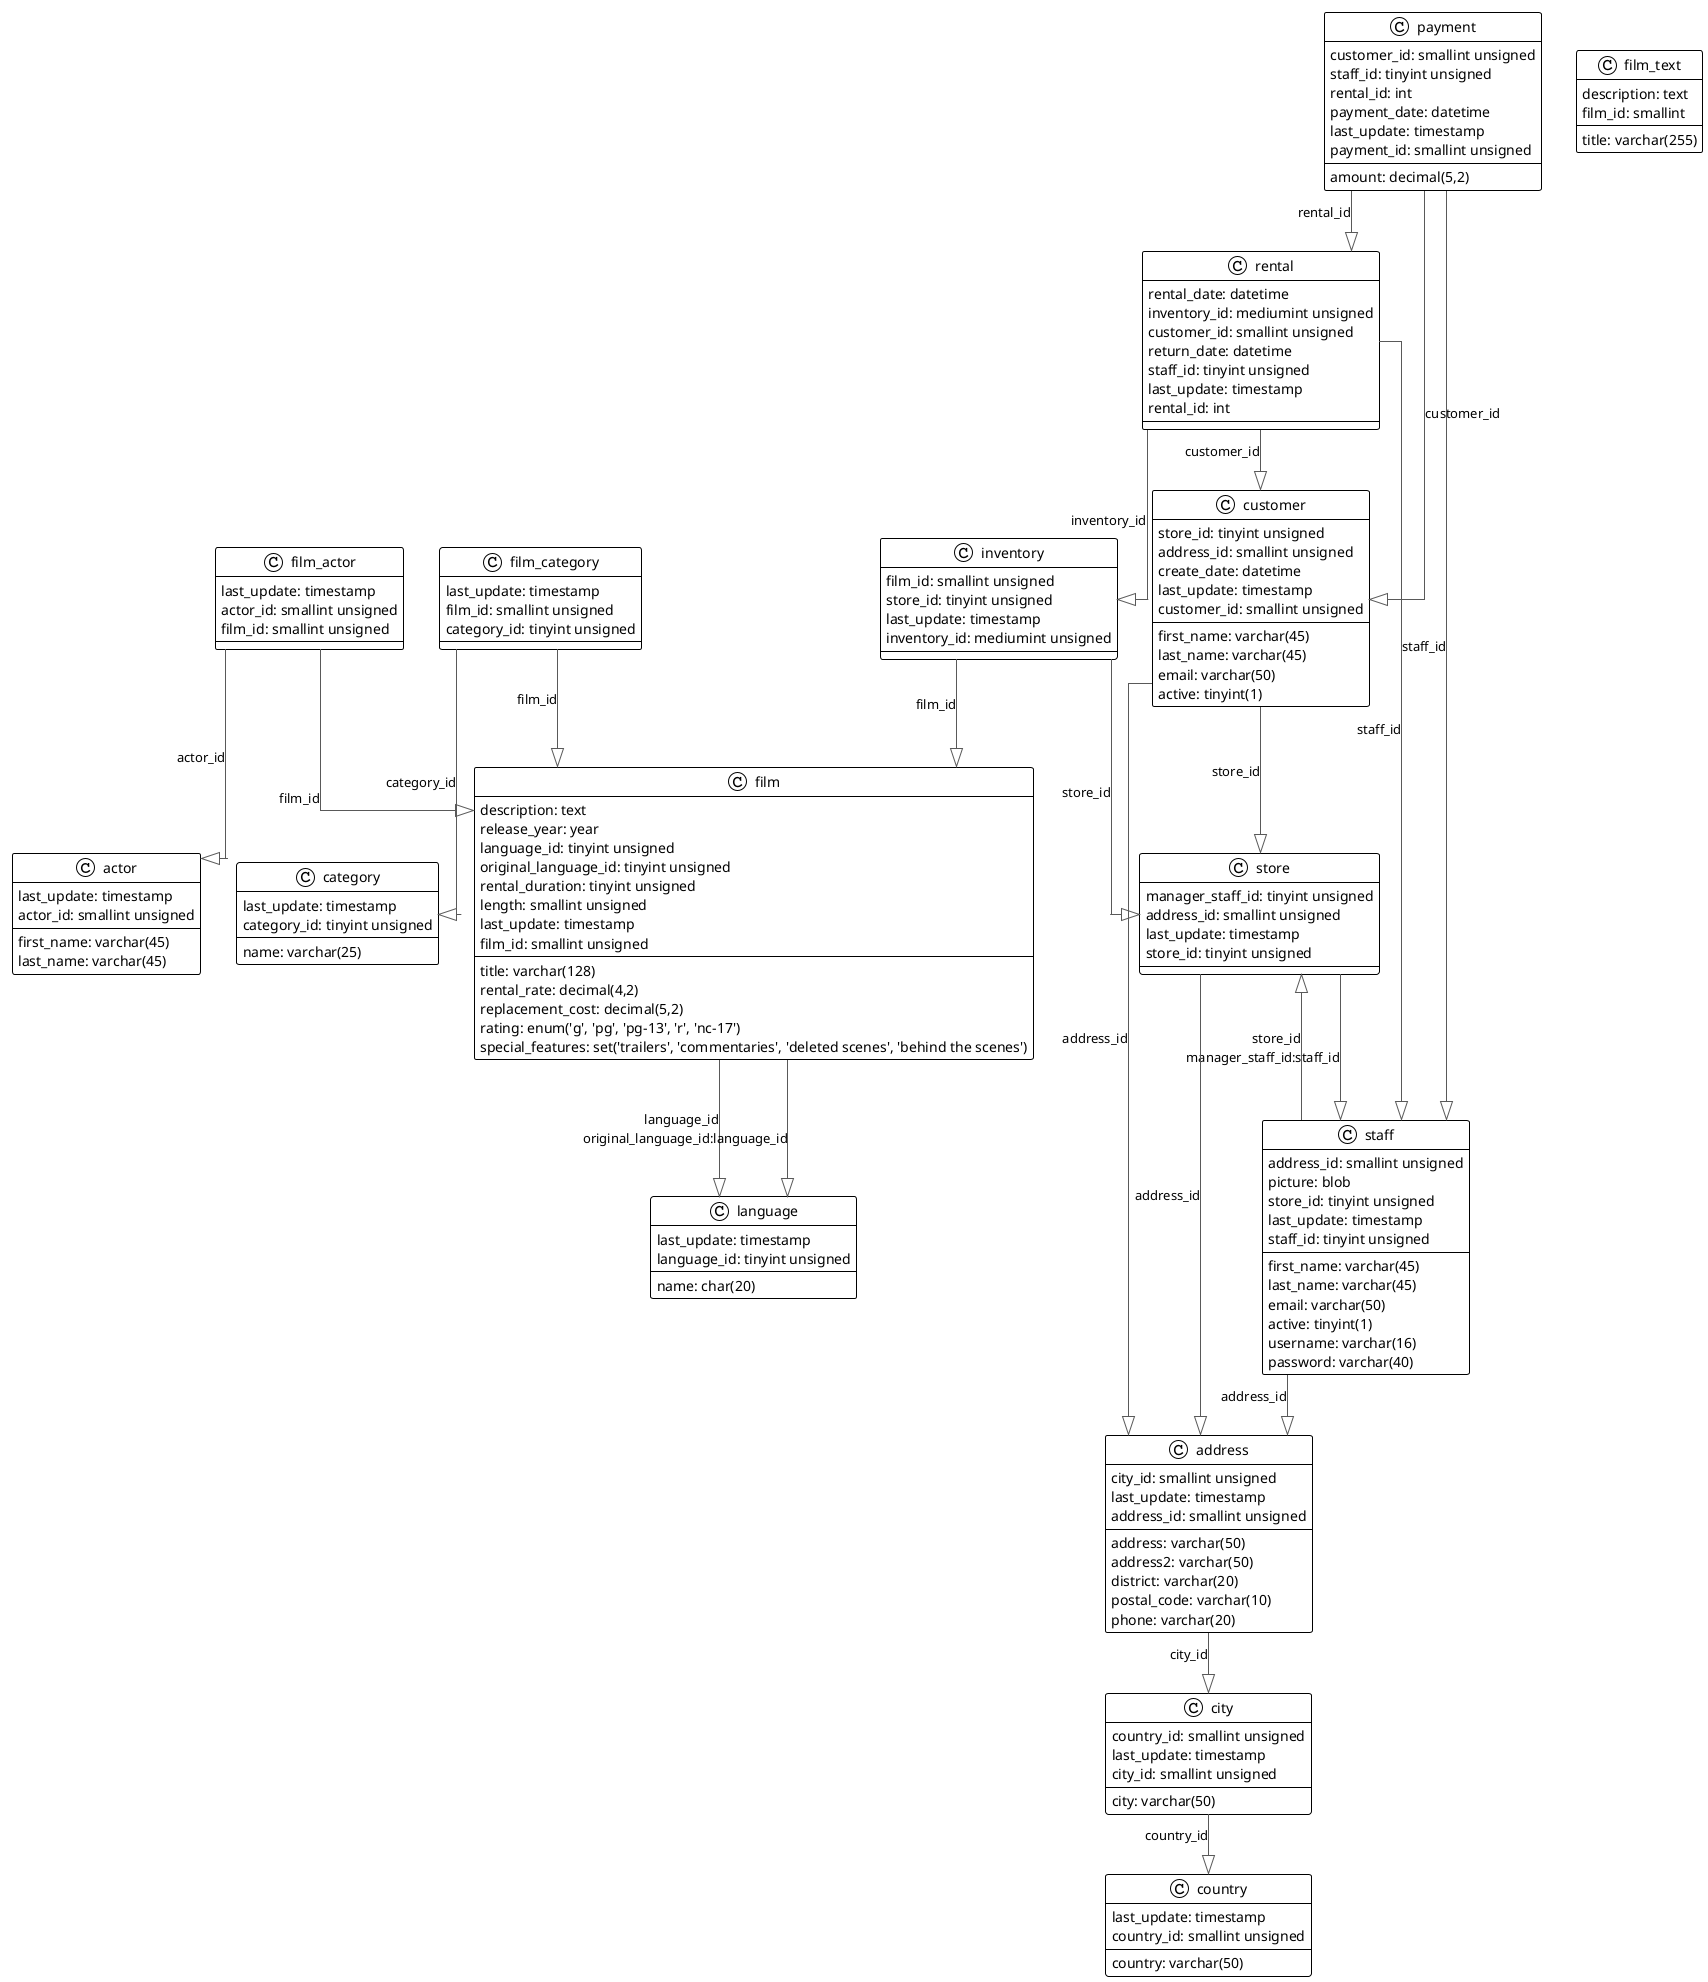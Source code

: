@startuml

!theme plain
top to bottom direction
skinparam linetype ortho

class actor {
   first_name: varchar(45)
   last_name: varchar(45)
   last_update: timestamp
   actor_id: smallint unsigned
}
class address {
   address: varchar(50)
   address2: varchar(50)
   district: varchar(20)
   city_id: smallint unsigned
   postal_code: varchar(10)
   phone: varchar(20)
   last_update: timestamp
   address_id: smallint unsigned
}
class category {
   name: varchar(25)
   last_update: timestamp
   category_id: tinyint unsigned
}
class city {
   city: varchar(50)
   country_id: smallint unsigned
   last_update: timestamp
   city_id: smallint unsigned
}
class country {
   country: varchar(50)
   last_update: timestamp
   country_id: smallint unsigned
}
class customer {
   store_id: tinyint unsigned
   first_name: varchar(45)
   last_name: varchar(45)
   email: varchar(50)
   address_id: smallint unsigned
   active: tinyint(1)
   create_date: datetime
   last_update: timestamp
   customer_id: smallint unsigned
}
class film {
   title: varchar(128)
   description: text
   release_year: year
   language_id: tinyint unsigned
   original_language_id: tinyint unsigned
   rental_duration: tinyint unsigned
   rental_rate: decimal(4,2)
   length: smallint unsigned
   replacement_cost: decimal(5,2)
   rating: enum('g', 'pg', 'pg-13', 'r', 'nc-17')
   special_features: set('trailers', 'commentaries', 'deleted scenes', 'behind the scenes')
   last_update: timestamp
   film_id: smallint unsigned
}
class film_actor {
   last_update: timestamp
   actor_id: smallint unsigned
   film_id: smallint unsigned
}
class film_category {
   last_update: timestamp
   film_id: smallint unsigned
   category_id: tinyint unsigned
}
class film_text {
   title: varchar(255)
   description: text
   film_id: smallint
}
class inventory {
   film_id: smallint unsigned
   store_id: tinyint unsigned
   last_update: timestamp
   inventory_id: mediumint unsigned
}
class language {
   name: char(20)
   last_update: timestamp
   language_id: tinyint unsigned
}
class payment {
   customer_id: smallint unsigned
   staff_id: tinyint unsigned
   rental_id: int
   amount: decimal(5,2)
   payment_date: datetime
   last_update: timestamp
   payment_id: smallint unsigned
}
class rental {
   rental_date: datetime
   inventory_id: mediumint unsigned
   customer_id: smallint unsigned
   return_date: datetime
   staff_id: tinyint unsigned
   last_update: timestamp
   rental_id: int
}
class staff {
   first_name: varchar(45)
   last_name: varchar(45)
   address_id: smallint unsigned
   picture: blob
   email: varchar(50)
   store_id: tinyint unsigned
   active: tinyint(1)
   username: varchar(16)
   password: varchar(40)
   last_update: timestamp
   staff_id: tinyint unsigned
}
class store {
   manager_staff_id: tinyint unsigned
   address_id: smallint unsigned
   last_update: timestamp
   store_id: tinyint unsigned
}

address        -[#595959,plain]-^  city          : "city_id"
city           -[#595959,plain]-^  country       : "country_id"
customer       -[#595959,plain]-^  address       : "address_id"
customer       -[#595959,plain]-^  store         : "store_id"
film           -[#595959,plain]-^  language      : "language_id"
film           -[#595959,plain]-^  language      : "original_language_id:language_id"
film_actor     -[#595959,plain]-^  actor         : "actor_id"
film_actor     -[#595959,plain]-^  film          : "film_id"
film_category  -[#595959,plain]-^  category      : "category_id"
film_category  -[#595959,plain]-^  film          : "film_id"
inventory      -[#595959,plain]-^  film          : "film_id"
inventory      -[#595959,plain]-^  store         : "store_id"
payment        -[#595959,plain]-^  customer      : "customer_id"
payment        -[#595959,plain]-^  rental        : "rental_id"
payment        -[#595959,plain]-^  staff         : "staff_id"
rental         -[#595959,plain]-^  customer      : "customer_id"
rental         -[#595959,plain]-^  inventory     : "inventory_id"
rental         -[#595959,plain]-^  staff         : "staff_id"
staff          -[#595959,plain]-^  address       : "address_id"
staff          -[#595959,plain]-^  store         : "store_id"
store          -[#595959,plain]-^  address       : "address_id"
store          -[#595959,plain]-^  staff         : "manager_staff_id:staff_id"
@enduml
